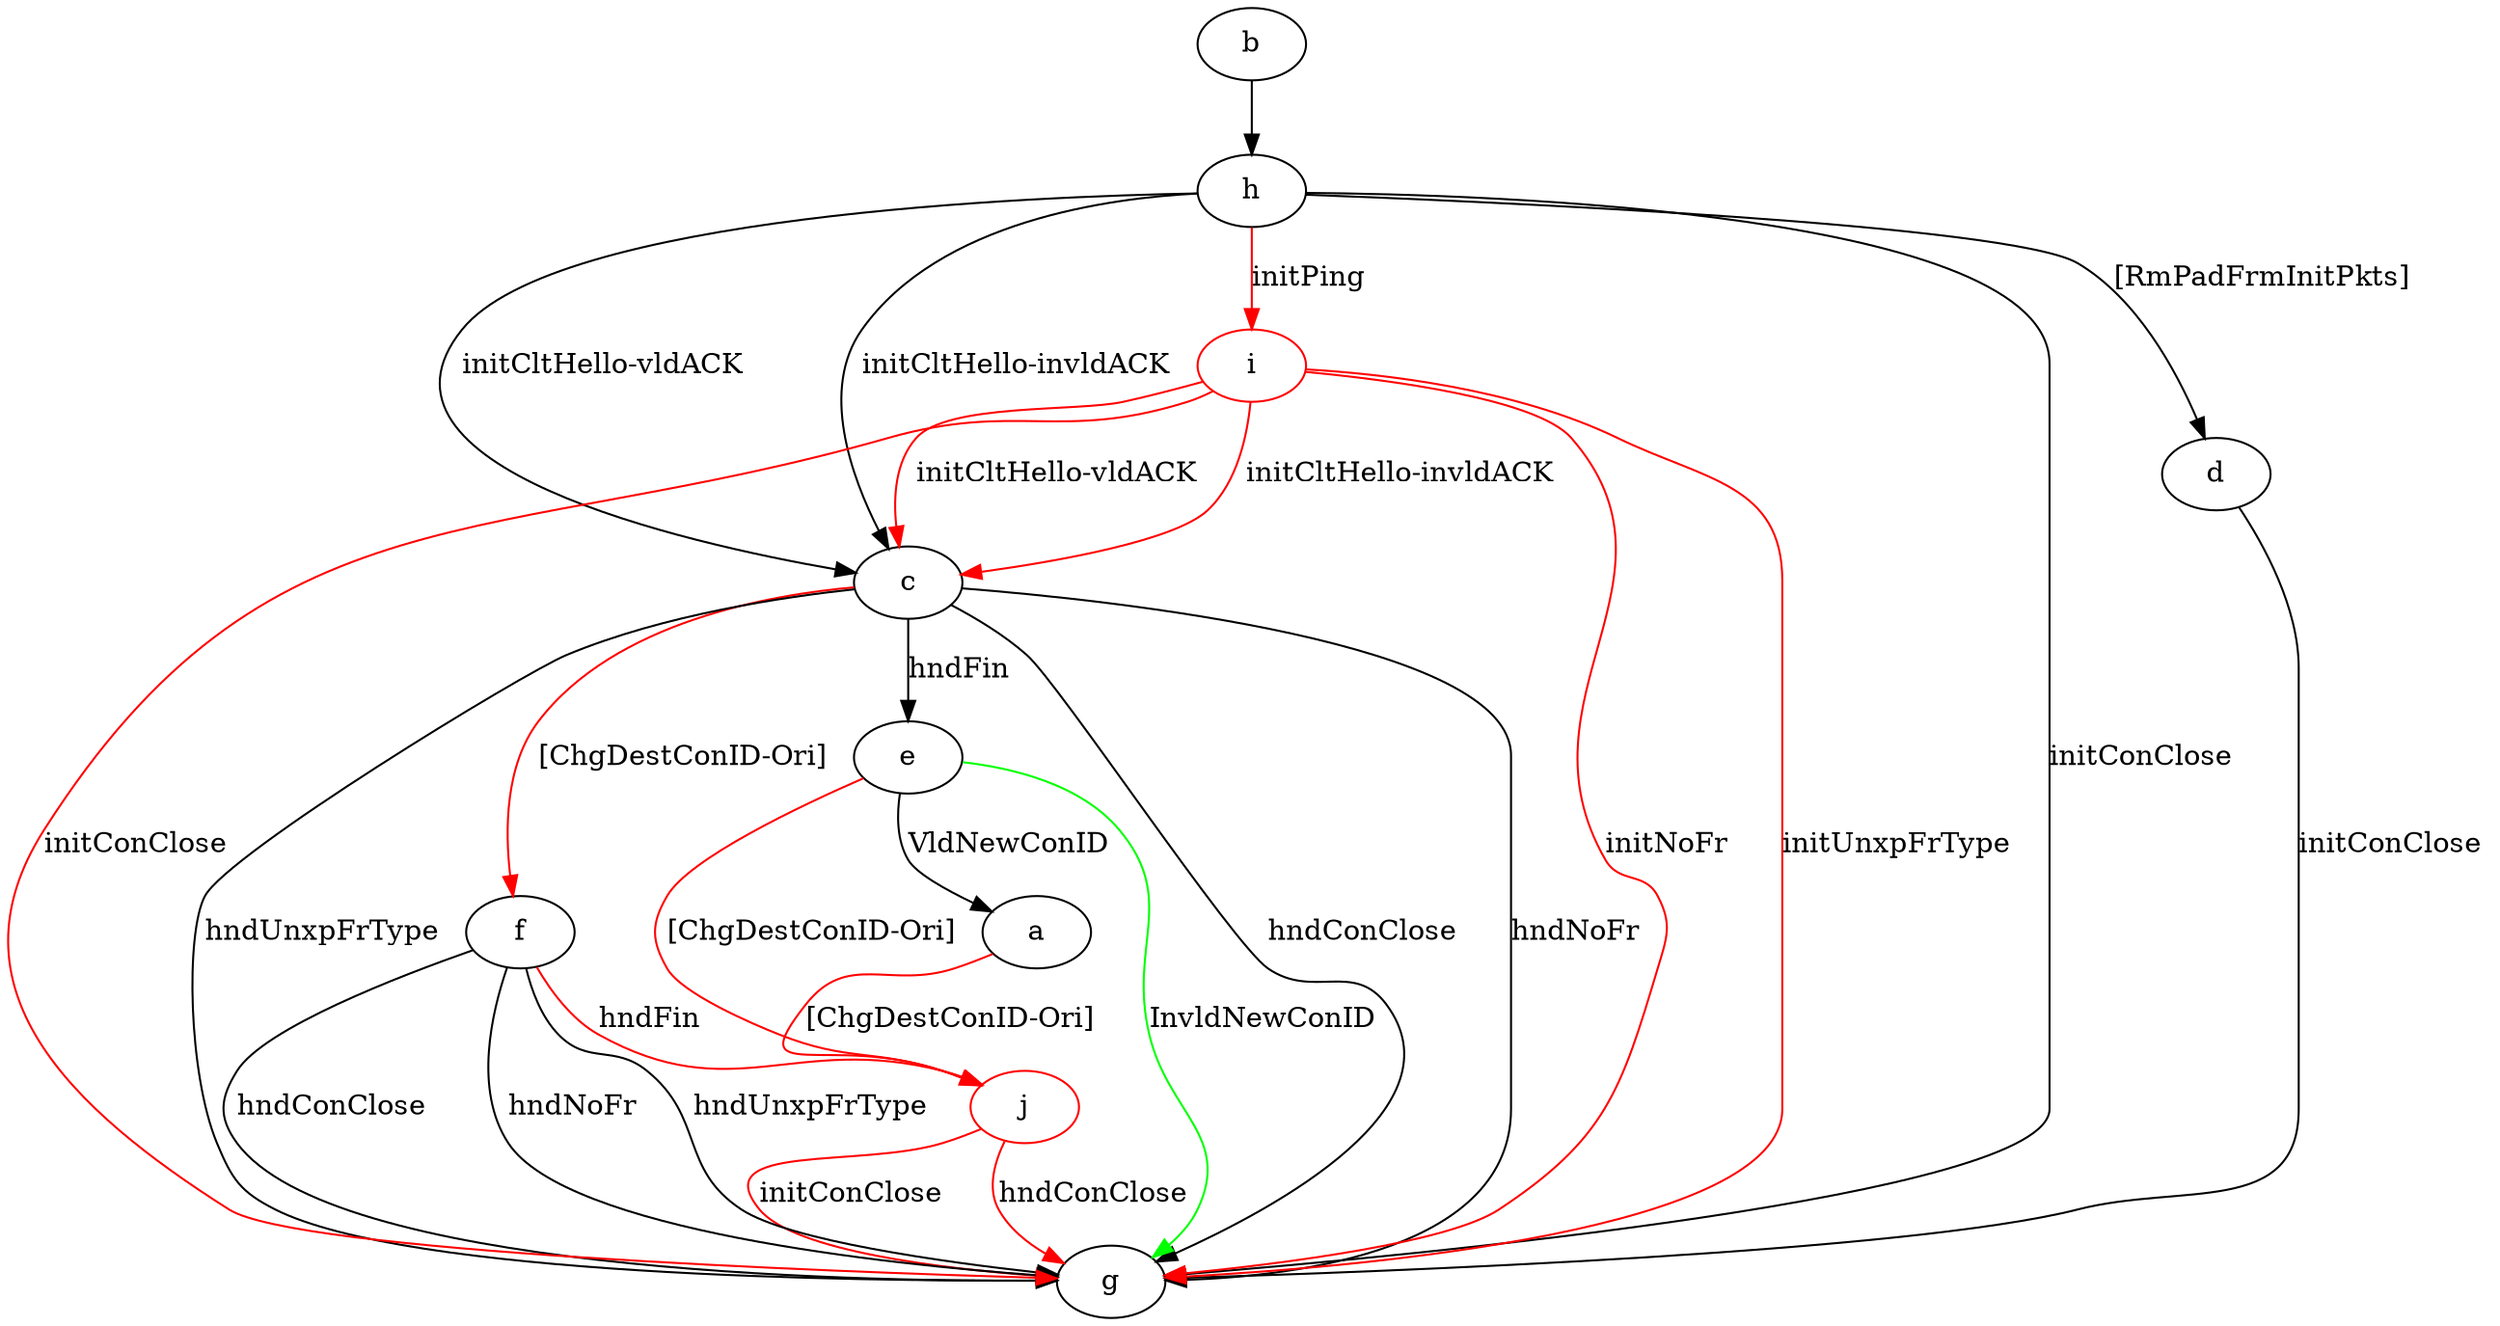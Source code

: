 digraph "" {
	j	[color=red];
	a -> j	[key=0,
		color=red,
		label="[ChgDestConID-Ori] "];
	b -> h	[key=0];
	c -> e	[key=0,
		label="hndFin "];
	c -> f	[key=0,
		color=red,
		label="[ChgDestConID-Ori] "];
	c -> g	[key=0,
		label="hndConClose "];
	c -> g	[key=1,
		label="hndNoFr "];
	c -> g	[key=2,
		label="hndUnxpFrType "];
	d -> g	[key=0,
		label="initConClose "];
	e -> a	[key=0,
		label="VldNewConID "];
	e -> g	[key=0,
		color=green,
		label="InvldNewConID "];
	e -> j	[key=0,
		color=red,
		label="[ChgDestConID-Ori] "];
	f -> g	[key=0,
		label="hndConClose "];
	f -> g	[key=1,
		label="hndNoFr "];
	f -> g	[key=2,
		label="hndUnxpFrType "];
	f -> j	[key=0,
		color=red,
		label="hndFin "];
	h -> c	[key=0,
		label="initCltHello-vldACK "];
	h -> c	[key=1,
		label="initCltHello-invldACK "];
	h -> d	[key=0,
		label="[RmPadFrmInitPkts] "];
	h -> g	[key=0,
		label="initConClose "];
	i	[color=red];
	h -> i	[key=0,
		color=red,
		label="initPing "];
	i -> c	[key=0,
		color=red,
		label="initCltHello-vldACK "];
	i -> c	[key=1,
		color=red,
		label="initCltHello-invldACK "];
	i -> g	[key=0,
		color=red,
		label="initConClose "];
	i -> g	[key=1,
		color=red,
		label="initNoFr "];
	i -> g	[key=2,
		color=red,
		label="initUnxpFrType "];
	j -> g	[key=0,
		color=red,
		label="initConClose "];
	j -> g	[key=1,
		color=red,
		label="hndConClose "];
}
